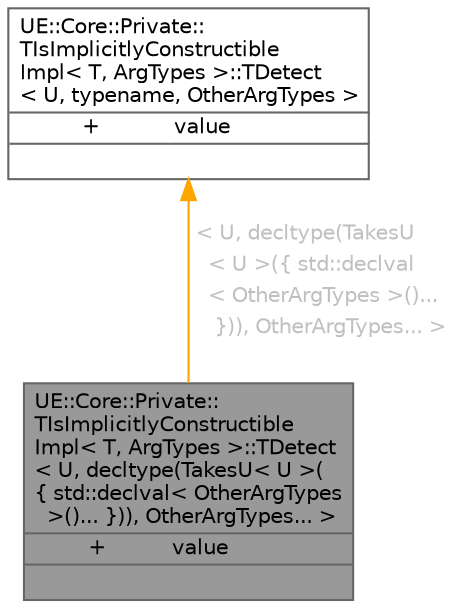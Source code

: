 digraph "UE::Core::Private::TIsImplicitlyConstructibleImpl&lt; T, ArgTypes &gt;::TDetect&lt; U, decltype(TakesU&lt; U &gt;({ std::declval&lt; OtherArgTypes &gt;()... })), OtherArgTypes... &gt;"
{
 // INTERACTIVE_SVG=YES
 // LATEX_PDF_SIZE
  bgcolor="transparent";
  edge [fontname=Helvetica,fontsize=10,labelfontname=Helvetica,labelfontsize=10];
  node [fontname=Helvetica,fontsize=10,shape=box,height=0.2,width=0.4];
  Node1 [id="Node000001",shape=plain,label=<<TABLE CELLBORDER="0" BORDER="1"><TR><TD COLSPAN="2" CELLPADDING="1" CELLSPACING="0">UE::Core::Private::<BR ALIGN="LEFT"/>TIsImplicitlyConstructible<BR ALIGN="LEFT"/>Impl&lt; T, ArgTypes &gt;::TDetect<BR ALIGN="LEFT"/>&lt; U, decltype(TakesU&lt; U &gt;(<BR ALIGN="LEFT"/>{ std::declval&lt; OtherArgTypes<BR ALIGN="LEFT"/> &gt;()... })), OtherArgTypes... &gt;</TD></TR>
<HR/>
<TR><TD VALIGN="top" CELLPADDING="1" CELLSPACING="0">+</TD><TD VALIGN="top" ALIGN="LEFT" CELLPADDING="1" CELLSPACING="0">value<BR ALIGN="LEFT"/></TD></TR>
<HR/>
<TR><TD COLSPAN="2" CELLPADDING="1" CELLSPACING="0">&nbsp;</TD></TR>
</TABLE>>
,height=0.2,width=0.4,color="gray40", fillcolor="grey60", style="filled", fontcolor="black",tooltip=" "];
  Node2 -> Node1 [id="edge1_Node000001_Node000002",dir="back",color="orange",style="solid",tooltip=" ",label=<<TABLE CELLBORDER="0" BORDER="0"><TR><TD VALIGN="top" ALIGN="LEFT" CELLPADDING="1" CELLSPACING="0">&lt; U, decltype(TakesU</TD></TR>
<TR><TD VALIGN="top" ALIGN="LEFT" CELLPADDING="1" CELLSPACING="0">&nbsp;&nbsp;&lt; U &gt;({ std::declval</TD></TR>
<TR><TD VALIGN="top" ALIGN="LEFT" CELLPADDING="1" CELLSPACING="0">&nbsp;&nbsp;&lt; OtherArgTypes &gt;()...</TD></TR>
<TR><TD VALIGN="top" ALIGN="LEFT" CELLPADDING="1" CELLSPACING="0">&nbsp;&nbsp; })), OtherArgTypes... &gt;</TD></TR>
</TABLE>> ,fontcolor="grey" ];
  Node2 [id="Node000002",shape=plain,label=<<TABLE CELLBORDER="0" BORDER="1"><TR><TD COLSPAN="2" CELLPADDING="1" CELLSPACING="0">UE::Core::Private::<BR ALIGN="LEFT"/>TIsImplicitlyConstructible<BR ALIGN="LEFT"/>Impl&lt; T, ArgTypes &gt;::TDetect<BR ALIGN="LEFT"/>&lt; U, typename, OtherArgTypes &gt;</TD></TR>
<HR/>
<TR><TD VALIGN="top" CELLPADDING="1" CELLSPACING="0">+</TD><TD VALIGN="top" ALIGN="LEFT" CELLPADDING="1" CELLSPACING="0">value<BR ALIGN="LEFT"/></TD></TR>
<HR/>
<TR><TD COLSPAN="2" CELLPADDING="1" CELLSPACING="0">&nbsp;</TD></TR>
</TABLE>>
,height=0.2,width=0.4,color="gray40", fillcolor="white", style="filled",URL="$dc/d90/structUE_1_1Core_1_1Private_1_1TIsImplicitlyConstructibleImpl_1_1TDetect.html",tooltip=" "];
}
